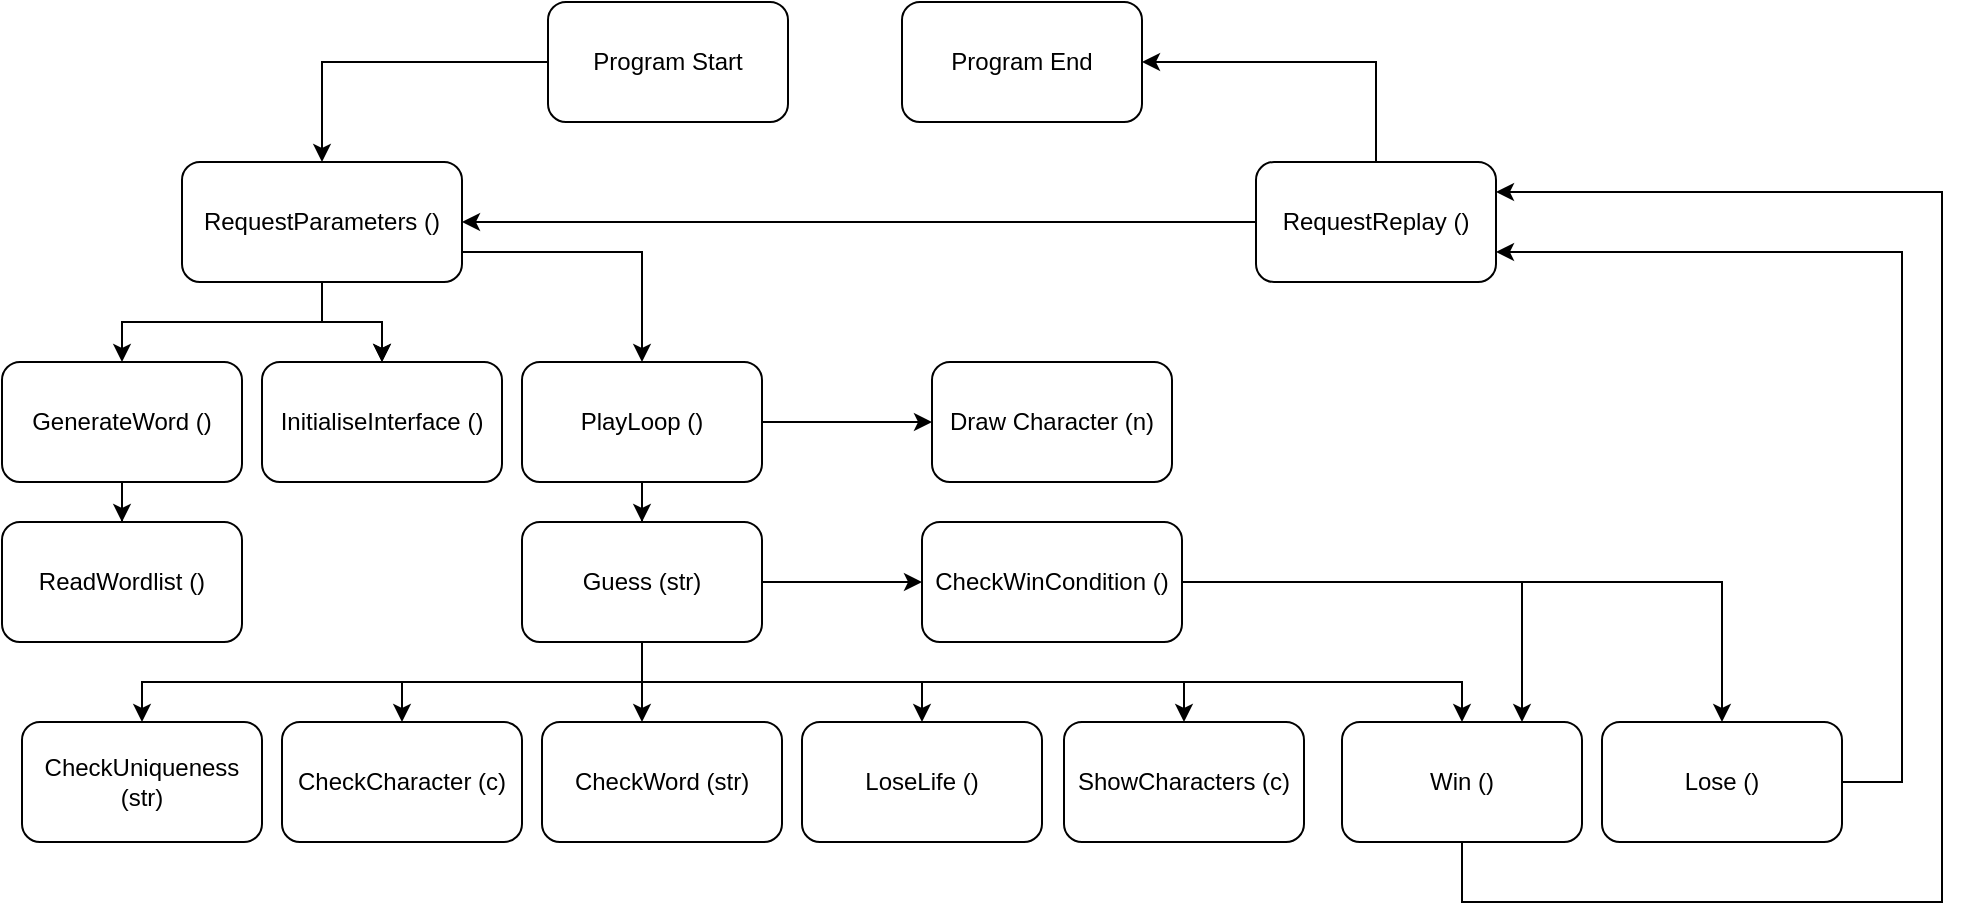 <mxfile version="13.7.9" type="device"><diagram id="osfZgX1tbqpCf3FhMRw9" name="Page-1"><mxGraphModel dx="946" dy="599" grid="1" gridSize="10" guides="1" tooltips="1" connect="1" arrows="1" fold="1" page="1" pageScale="1" pageWidth="1169" pageHeight="827" math="0" shadow="0"><root><mxCell id="0"/><mxCell id="1" parent="0"/><mxCell id="nnWE7UnvY63iX-DoKCIm-9" value="" style="edgeStyle=orthogonalEdgeStyle;rounded=0;orthogonalLoop=1;jettySize=auto;html=1;" parent="1" source="nnWE7UnvY63iX-DoKCIm-1" target="nnWE7UnvY63iX-DoKCIm-8" edge="1"><mxGeometry relative="1" as="geometry"/></mxCell><mxCell id="nnWE7UnvY63iX-DoKCIm-1" value="Program Start" style="rounded=1;whiteSpace=wrap;html=1;" parent="1" vertex="1"><mxGeometry x="372" y="188" width="120" height="60" as="geometry"/></mxCell><mxCell id="nnWE7UnvY63iX-DoKCIm-18" value="" style="edgeStyle=orthogonalEdgeStyle;rounded=0;orthogonalLoop=1;jettySize=auto;html=1;" parent="1" source="nnWE7UnvY63iX-DoKCIm-8" target="nnWE7UnvY63iX-DoKCIm-17" edge="1"><mxGeometry relative="1" as="geometry"/></mxCell><mxCell id="nnWE7UnvY63iX-DoKCIm-22" value="" style="edgeStyle=orthogonalEdgeStyle;rounded=0;orthogonalLoop=1;jettySize=auto;html=1;" parent="1" source="nnWE7UnvY63iX-DoKCIm-8" target="nnWE7UnvY63iX-DoKCIm-21" edge="1"><mxGeometry relative="1" as="geometry"/></mxCell><mxCell id="nnWE7UnvY63iX-DoKCIm-24" value="" style="edgeStyle=orthogonalEdgeStyle;rounded=0;orthogonalLoop=1;jettySize=auto;html=1;" parent="1" source="nnWE7UnvY63iX-DoKCIm-8" target="nnWE7UnvY63iX-DoKCIm-21" edge="1"><mxGeometry relative="1" as="geometry"/></mxCell><mxCell id="nnWE7UnvY63iX-DoKCIm-26" value="" style="edgeStyle=orthogonalEdgeStyle;rounded=0;orthogonalLoop=1;jettySize=auto;html=1;exitX=1;exitY=0.75;exitDx=0;exitDy=0;" parent="1" source="nnWE7UnvY63iX-DoKCIm-8" target="nnWE7UnvY63iX-DoKCIm-25" edge="1"><mxGeometry relative="1" as="geometry"/></mxCell><mxCell id="nnWE7UnvY63iX-DoKCIm-8" value="RequestParameters ()" style="whiteSpace=wrap;html=1;rounded=1;" parent="1" vertex="1"><mxGeometry x="189" y="268" width="140" height="60" as="geometry"/></mxCell><mxCell id="nnWE7UnvY63iX-DoKCIm-15" value="" style="edgeStyle=orthogonalEdgeStyle;rounded=0;orthogonalLoop=1;jettySize=auto;html=1;" parent="1" source="nnWE7UnvY63iX-DoKCIm-12" target="nnWE7UnvY63iX-DoKCIm-14" edge="1"><mxGeometry relative="1" as="geometry"><Array as="points"><mxPoint x="419" y="528"/><mxPoint x="169" y="528"/></Array></mxGeometry></mxCell><mxCell id="nnWE7UnvY63iX-DoKCIm-31" value="" style="edgeStyle=orthogonalEdgeStyle;rounded=0;orthogonalLoop=1;jettySize=auto;html=1;" parent="1" source="nnWE7UnvY63iX-DoKCIm-12" target="nnWE7UnvY63iX-DoKCIm-30" edge="1"><mxGeometry relative="1" as="geometry"/></mxCell><mxCell id="nnWE7UnvY63iX-DoKCIm-33" value="" style="edgeStyle=orthogonalEdgeStyle;rounded=0;orthogonalLoop=1;jettySize=auto;html=1;" parent="1" source="nnWE7UnvY63iX-DoKCIm-12" target="nnWE7UnvY63iX-DoKCIm-32" edge="1"><mxGeometry relative="1" as="geometry"><Array as="points"><mxPoint x="419" y="548"/><mxPoint x="419" y="548"/></Array></mxGeometry></mxCell><mxCell id="nnWE7UnvY63iX-DoKCIm-35" value="" style="edgeStyle=orthogonalEdgeStyle;rounded=0;orthogonalLoop=1;jettySize=auto;html=1;" parent="1" source="nnWE7UnvY63iX-DoKCIm-12" target="nnWE7UnvY63iX-DoKCIm-34" edge="1"><mxGeometry relative="1" as="geometry"><Array as="points"><mxPoint x="419" y="528"/><mxPoint x="559" y="528"/></Array></mxGeometry></mxCell><mxCell id="nnWE7UnvY63iX-DoKCIm-37" value="" style="edgeStyle=orthogonalEdgeStyle;rounded=0;orthogonalLoop=1;jettySize=auto;html=1;" parent="1" source="nnWE7UnvY63iX-DoKCIm-12" target="nnWE7UnvY63iX-DoKCIm-36" edge="1"><mxGeometry relative="1" as="geometry"><Array as="points"><mxPoint x="419" y="528"/><mxPoint x="690" y="528"/></Array></mxGeometry></mxCell><mxCell id="nnWE7UnvY63iX-DoKCIm-40" value="" style="edgeStyle=orthogonalEdgeStyle;rounded=0;orthogonalLoop=1;jettySize=auto;html=1;" parent="1" source="nnWE7UnvY63iX-DoKCIm-12" target="nnWE7UnvY63iX-DoKCIm-39" edge="1"><mxGeometry relative="1" as="geometry"/></mxCell><mxCell id="nnWE7UnvY63iX-DoKCIm-41" style="edgeStyle=orthogonalEdgeStyle;rounded=0;orthogonalLoop=1;jettySize=auto;html=1;entryX=0.5;entryY=0;entryDx=0;entryDy=0;" parent="1" source="nnWE7UnvY63iX-DoKCIm-12" target="nnWE7UnvY63iX-DoKCIm-38" edge="1"><mxGeometry relative="1" as="geometry"><Array as="points"><mxPoint x="419" y="528"/><mxPoint x="829" y="528"/></Array></mxGeometry></mxCell><mxCell id="nnWE7UnvY63iX-DoKCIm-12" value="Guess (str)" style="whiteSpace=wrap;html=1;rounded=1;" parent="1" vertex="1"><mxGeometry x="359" y="448" width="120" height="60" as="geometry"/></mxCell><mxCell id="nnWE7UnvY63iX-DoKCIm-14" value="CheckUniqueness (str)" style="whiteSpace=wrap;html=1;rounded=1;" parent="1" vertex="1"><mxGeometry x="109" y="548" width="120" height="60" as="geometry"/></mxCell><mxCell id="nnWE7UnvY63iX-DoKCIm-20" value="" style="edgeStyle=orthogonalEdgeStyle;rounded=0;orthogonalLoop=1;jettySize=auto;html=1;" parent="1" source="nnWE7UnvY63iX-DoKCIm-17" target="nnWE7UnvY63iX-DoKCIm-19" edge="1"><mxGeometry relative="1" as="geometry"/></mxCell><mxCell id="nnWE7UnvY63iX-DoKCIm-17" value="GenerateWord ()" style="whiteSpace=wrap;html=1;rounded=1;" parent="1" vertex="1"><mxGeometry x="99" y="368" width="120" height="60" as="geometry"/></mxCell><mxCell id="nnWE7UnvY63iX-DoKCIm-19" value="ReadWordlist ()" style="whiteSpace=wrap;html=1;rounded=1;" parent="1" vertex="1"><mxGeometry x="99" y="448" width="120" height="60" as="geometry"/></mxCell><mxCell id="nnWE7UnvY63iX-DoKCIm-21" value="InitialiseInterface ()" style="whiteSpace=wrap;html=1;rounded=1;" parent="1" vertex="1"><mxGeometry x="229" y="368" width="120" height="60" as="geometry"/></mxCell><mxCell id="nnWE7UnvY63iX-DoKCIm-27" value="" style="edgeStyle=orthogonalEdgeStyle;rounded=0;orthogonalLoop=1;jettySize=auto;html=1;" parent="1" source="nnWE7UnvY63iX-DoKCIm-25" target="nnWE7UnvY63iX-DoKCIm-12" edge="1"><mxGeometry relative="1" as="geometry"/></mxCell><mxCell id="nnWE7UnvY63iX-DoKCIm-45" style="edgeStyle=orthogonalEdgeStyle;rounded=0;orthogonalLoop=1;jettySize=auto;html=1;entryX=0;entryY=0.5;entryDx=0;entryDy=0;" parent="1" source="nnWE7UnvY63iX-DoKCIm-25" target="nnWE7UnvY63iX-DoKCIm-29" edge="1"><mxGeometry relative="1" as="geometry"/></mxCell><mxCell id="nnWE7UnvY63iX-DoKCIm-25" value="PlayLoop ()" style="whiteSpace=wrap;html=1;rounded=1;" parent="1" vertex="1"><mxGeometry x="359" y="368" width="120" height="60" as="geometry"/></mxCell><mxCell id="nnWE7UnvY63iX-DoKCIm-29" value="Draw Character (n)" style="whiteSpace=wrap;html=1;rounded=1;" parent="1" vertex="1"><mxGeometry x="564" y="368" width="120" height="60" as="geometry"/></mxCell><mxCell id="nnWE7UnvY63iX-DoKCIm-30" value="CheckCharacter (c)" style="whiteSpace=wrap;html=1;rounded=1;" parent="1" vertex="1"><mxGeometry x="239" y="548" width="120" height="60" as="geometry"/></mxCell><mxCell id="nnWE7UnvY63iX-DoKCIm-32" value="CheckWord (str)" style="whiteSpace=wrap;html=1;rounded=1;" parent="1" vertex="1"><mxGeometry x="369" y="548" width="120" height="60" as="geometry"/></mxCell><mxCell id="nnWE7UnvY63iX-DoKCIm-34" value="LoseLife ()" style="whiteSpace=wrap;html=1;rounded=1;" parent="1" vertex="1"><mxGeometry x="499" y="548" width="120" height="60" as="geometry"/></mxCell><mxCell id="nnWE7UnvY63iX-DoKCIm-36" value="ShowCharacters (c)" style="whiteSpace=wrap;html=1;rounded=1;" parent="1" vertex="1"><mxGeometry x="630" y="548" width="120" height="60" as="geometry"/></mxCell><mxCell id="nnWE7UnvY63iX-DoKCIm-46" style="edgeStyle=orthogonalEdgeStyle;rounded=0;orthogonalLoop=1;jettySize=auto;html=1;" parent="1" source="nnWE7UnvY63iX-DoKCIm-38" target="nnWE7UnvY63iX-DoKCIm-48" edge="1"><mxGeometry relative="1" as="geometry"><Array as="points"><mxPoint x="829" y="638"/><mxPoint x="1069" y="638"/><mxPoint x="1069" y="283"/></Array></mxGeometry></mxCell><mxCell id="nnWE7UnvY63iX-DoKCIm-38" value="Win ()" style="whiteSpace=wrap;html=1;rounded=1;" parent="1" vertex="1"><mxGeometry x="769" y="548" width="120" height="60" as="geometry"/></mxCell><mxCell id="nnWE7UnvY63iX-DoKCIm-42" style="edgeStyle=orthogonalEdgeStyle;rounded=0;orthogonalLoop=1;jettySize=auto;html=1;entryX=0.75;entryY=0;entryDx=0;entryDy=0;" parent="1" source="nnWE7UnvY63iX-DoKCIm-39" target="nnWE7UnvY63iX-DoKCIm-38" edge="1"><mxGeometry relative="1" as="geometry"/></mxCell><mxCell id="nnWE7UnvY63iX-DoKCIm-44" style="edgeStyle=orthogonalEdgeStyle;rounded=0;orthogonalLoop=1;jettySize=auto;html=1;entryX=0.5;entryY=0;entryDx=0;entryDy=0;" parent="1" source="nnWE7UnvY63iX-DoKCIm-39" target="nnWE7UnvY63iX-DoKCIm-43" edge="1"><mxGeometry relative="1" as="geometry"/></mxCell><mxCell id="nnWE7UnvY63iX-DoKCIm-39" value="CheckWinCondition ()" style="whiteSpace=wrap;html=1;rounded=1;" parent="1" vertex="1"><mxGeometry x="559" y="448" width="130" height="60" as="geometry"/></mxCell><mxCell id="nnWE7UnvY63iX-DoKCIm-49" style="edgeStyle=orthogonalEdgeStyle;rounded=0;orthogonalLoop=1;jettySize=auto;html=1;entryX=1;entryY=0.75;entryDx=0;entryDy=0;" parent="1" source="nnWE7UnvY63iX-DoKCIm-43" target="nnWE7UnvY63iX-DoKCIm-48" edge="1"><mxGeometry relative="1" as="geometry"><Array as="points"><mxPoint x="1049" y="578"/><mxPoint x="1049" y="313"/></Array></mxGeometry></mxCell><mxCell id="nnWE7UnvY63iX-DoKCIm-43" value="Lose ()" style="whiteSpace=wrap;html=1;rounded=1;" parent="1" vertex="1"><mxGeometry x="899" y="548" width="120" height="60" as="geometry"/></mxCell><mxCell id="nnWE7UnvY63iX-DoKCIm-51" style="edgeStyle=orthogonalEdgeStyle;rounded=0;orthogonalLoop=1;jettySize=auto;html=1;entryX=1;entryY=0.5;entryDx=0;entryDy=0;" parent="1" source="nnWE7UnvY63iX-DoKCIm-48" target="nnWE7UnvY63iX-DoKCIm-8" edge="1"><mxGeometry relative="1" as="geometry"/></mxCell><mxCell id="nnWE7UnvY63iX-DoKCIm-53" value="" style="edgeStyle=orthogonalEdgeStyle;rounded=0;orthogonalLoop=1;jettySize=auto;html=1;entryX=1;entryY=0.5;entryDx=0;entryDy=0;" parent="1" source="nnWE7UnvY63iX-DoKCIm-48" target="nnWE7UnvY63iX-DoKCIm-52" edge="1"><mxGeometry relative="1" as="geometry"><Array as="points"><mxPoint x="786" y="218"/></Array></mxGeometry></mxCell><mxCell id="nnWE7UnvY63iX-DoKCIm-48" value="RequestReplay ()" style="rounded=1;whiteSpace=wrap;html=1;" parent="1" vertex="1"><mxGeometry x="726" y="268" width="120" height="60" as="geometry"/></mxCell><mxCell id="nnWE7UnvY63iX-DoKCIm-52" value="Program End" style="whiteSpace=wrap;html=1;rounded=1;" parent="1" vertex="1"><mxGeometry x="549" y="188" width="120" height="60" as="geometry"/></mxCell></root></mxGraphModel></diagram></mxfile>